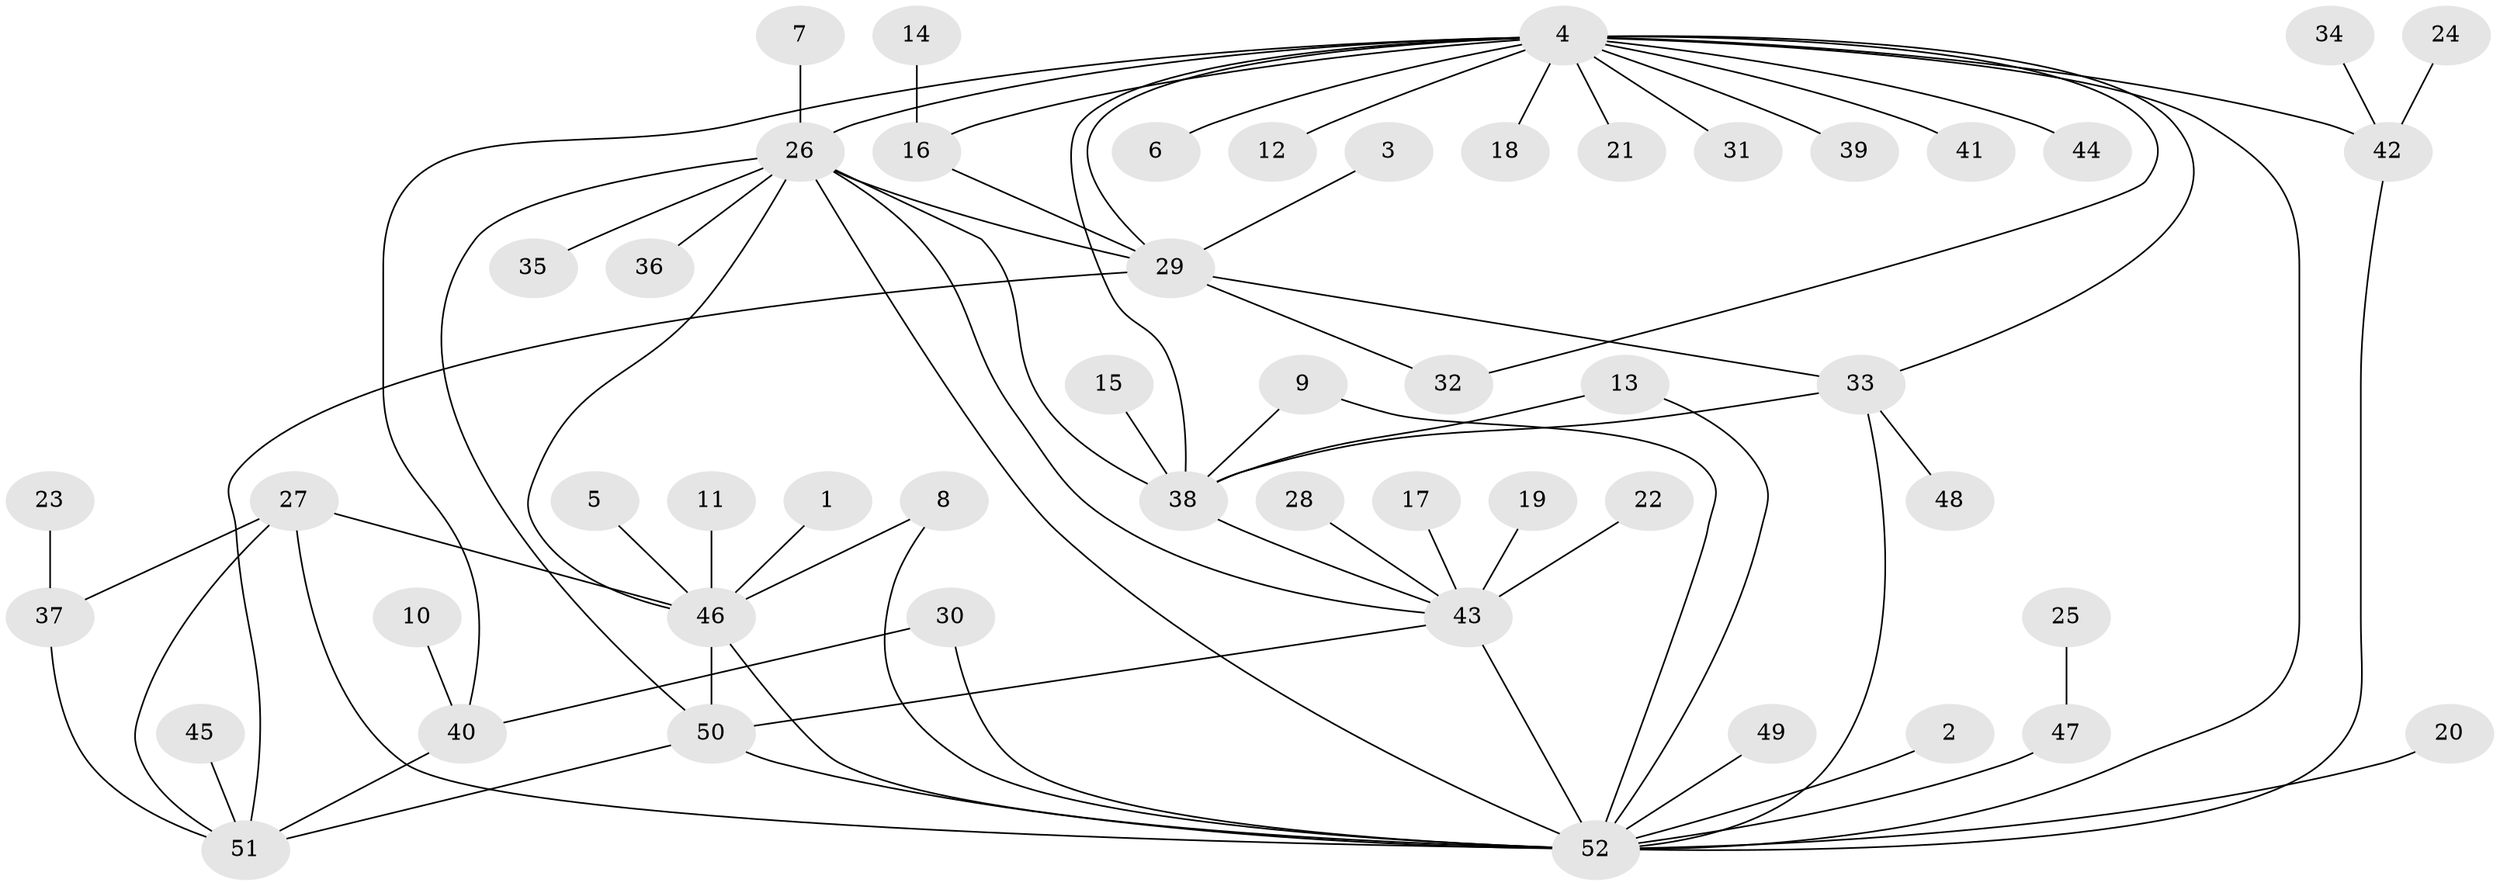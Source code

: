 // original degree distribution, {1: 0.46153846153846156, 23: 0.009615384615384616, 18: 0.009615384615384616, 4: 0.09615384615384616, 8: 0.019230769230769232, 17: 0.009615384615384616, 2: 0.25, 9: 0.009615384615384616, 6: 0.009615384615384616, 3: 0.08653846153846154, 5: 0.038461538461538464}
// Generated by graph-tools (version 1.1) at 2025/26/03/09/25 03:26:04]
// undirected, 52 vertices, 75 edges
graph export_dot {
graph [start="1"]
  node [color=gray90,style=filled];
  1;
  2;
  3;
  4;
  5;
  6;
  7;
  8;
  9;
  10;
  11;
  12;
  13;
  14;
  15;
  16;
  17;
  18;
  19;
  20;
  21;
  22;
  23;
  24;
  25;
  26;
  27;
  28;
  29;
  30;
  31;
  32;
  33;
  34;
  35;
  36;
  37;
  38;
  39;
  40;
  41;
  42;
  43;
  44;
  45;
  46;
  47;
  48;
  49;
  50;
  51;
  52;
  1 -- 46 [weight=1.0];
  2 -- 52 [weight=1.0];
  3 -- 29 [weight=1.0];
  4 -- 6 [weight=1.0];
  4 -- 12 [weight=1.0];
  4 -- 16 [weight=1.0];
  4 -- 18 [weight=1.0];
  4 -- 21 [weight=1.0];
  4 -- 26 [weight=2.0];
  4 -- 29 [weight=1.0];
  4 -- 31 [weight=1.0];
  4 -- 32 [weight=1.0];
  4 -- 33 [weight=1.0];
  4 -- 38 [weight=1.0];
  4 -- 39 [weight=1.0];
  4 -- 40 [weight=1.0];
  4 -- 41 [weight=1.0];
  4 -- 42 [weight=1.0];
  4 -- 44 [weight=1.0];
  4 -- 52 [weight=1.0];
  5 -- 46 [weight=1.0];
  7 -- 26 [weight=1.0];
  8 -- 46 [weight=1.0];
  8 -- 52 [weight=1.0];
  9 -- 38 [weight=1.0];
  9 -- 52 [weight=1.0];
  10 -- 40 [weight=1.0];
  11 -- 46 [weight=1.0];
  13 -- 38 [weight=1.0];
  13 -- 52 [weight=1.0];
  14 -- 16 [weight=1.0];
  15 -- 38 [weight=1.0];
  16 -- 29 [weight=1.0];
  17 -- 43 [weight=1.0];
  19 -- 43 [weight=1.0];
  20 -- 52 [weight=1.0];
  22 -- 43 [weight=1.0];
  23 -- 37 [weight=1.0];
  24 -- 42 [weight=1.0];
  25 -- 47 [weight=1.0];
  26 -- 29 [weight=2.0];
  26 -- 35 [weight=1.0];
  26 -- 36 [weight=1.0];
  26 -- 38 [weight=1.0];
  26 -- 43 [weight=1.0];
  26 -- 46 [weight=1.0];
  26 -- 50 [weight=1.0];
  26 -- 52 [weight=1.0];
  27 -- 37 [weight=1.0];
  27 -- 46 [weight=1.0];
  27 -- 51 [weight=1.0];
  27 -- 52 [weight=1.0];
  28 -- 43 [weight=1.0];
  29 -- 32 [weight=1.0];
  29 -- 33 [weight=1.0];
  29 -- 51 [weight=1.0];
  30 -- 40 [weight=1.0];
  30 -- 52 [weight=1.0];
  33 -- 38 [weight=1.0];
  33 -- 48 [weight=1.0];
  33 -- 52 [weight=1.0];
  34 -- 42 [weight=1.0];
  37 -- 51 [weight=1.0];
  38 -- 43 [weight=1.0];
  40 -- 51 [weight=1.0];
  42 -- 52 [weight=1.0];
  43 -- 50 [weight=1.0];
  43 -- 52 [weight=3.0];
  45 -- 51 [weight=1.0];
  46 -- 50 [weight=1.0];
  46 -- 52 [weight=1.0];
  47 -- 52 [weight=2.0];
  49 -- 52 [weight=1.0];
  50 -- 51 [weight=1.0];
  50 -- 52 [weight=2.0];
}
